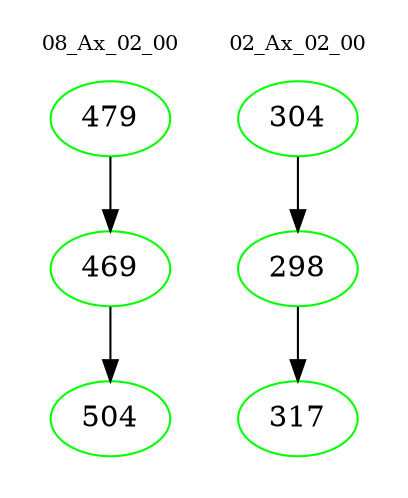digraph{
subgraph cluster_0 {
color = white
label = "08_Ax_02_00";
fontsize=10;
T0_479 [label="479", color="green"]
T0_479 -> T0_469 [color="black"]
T0_469 [label="469", color="green"]
T0_469 -> T0_504 [color="black"]
T0_504 [label="504", color="green"]
}
subgraph cluster_1 {
color = white
label = "02_Ax_02_00";
fontsize=10;
T1_304 [label="304", color="green"]
T1_304 -> T1_298 [color="black"]
T1_298 [label="298", color="green"]
T1_298 -> T1_317 [color="black"]
T1_317 [label="317", color="green"]
}
}
